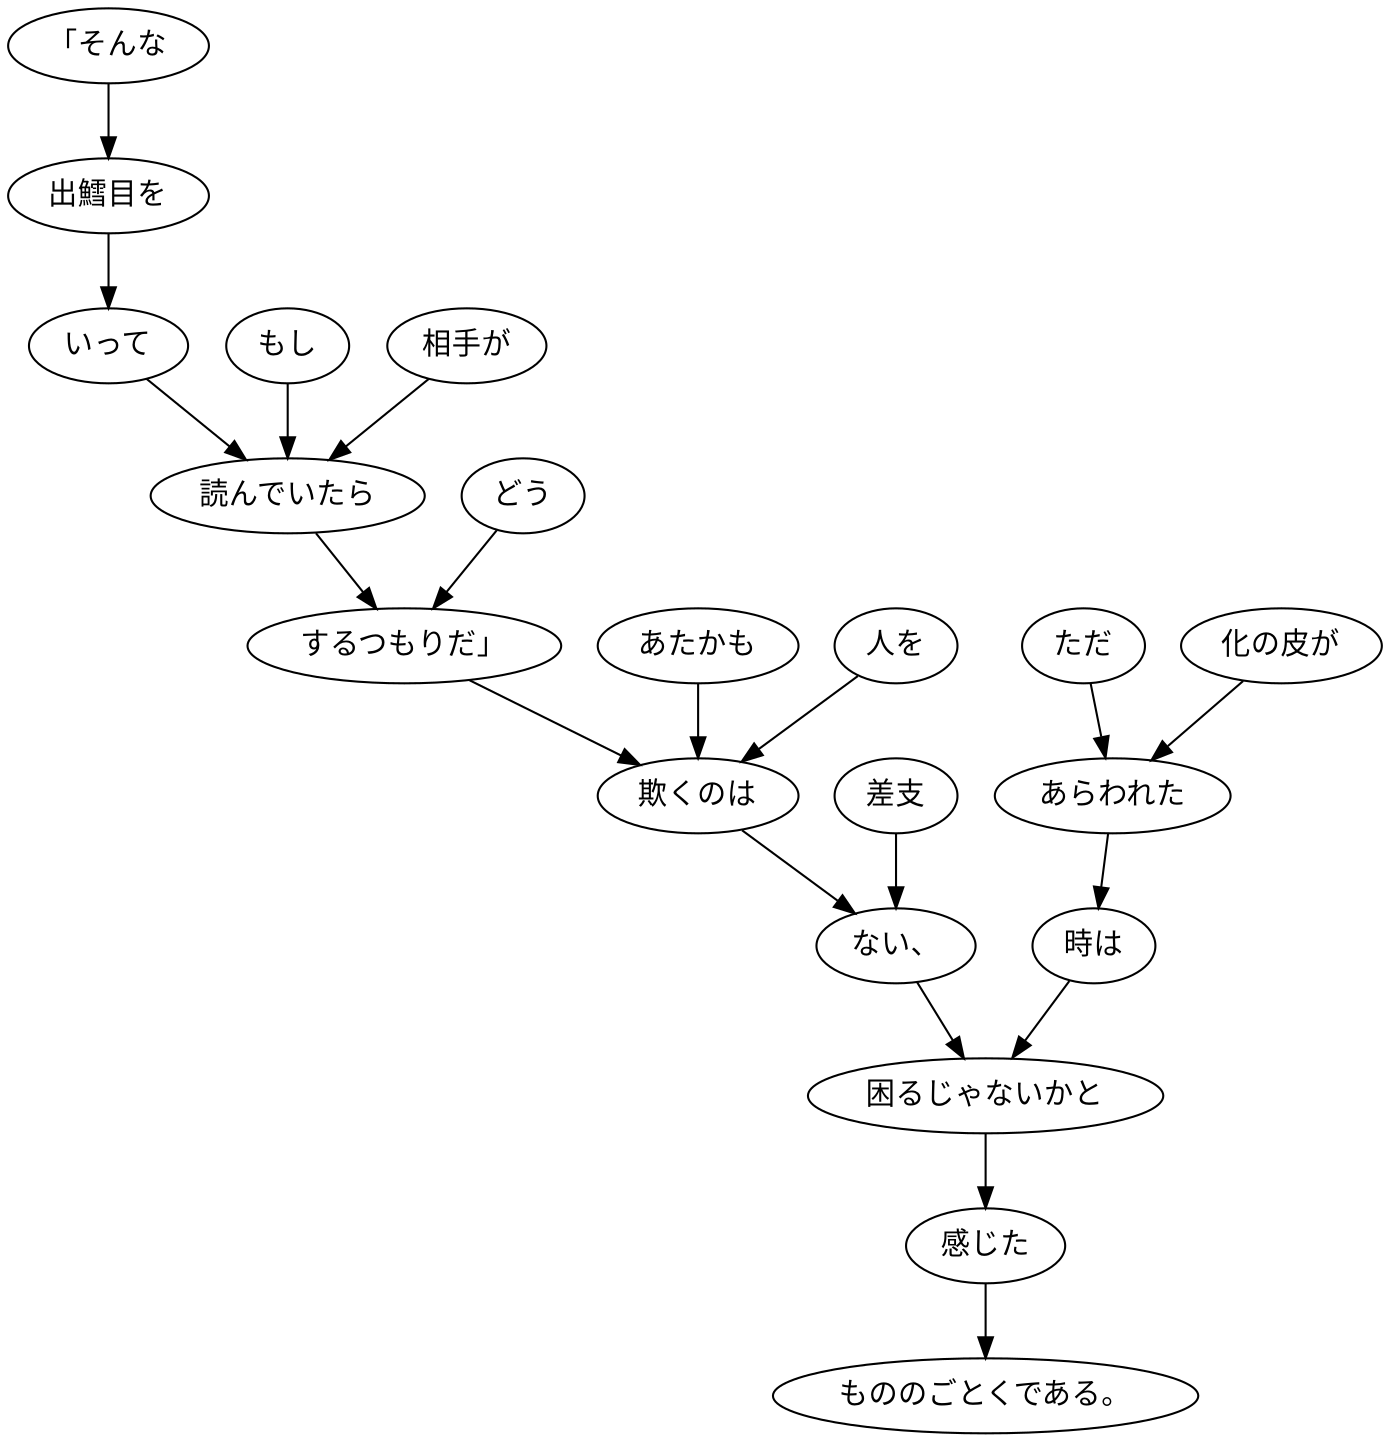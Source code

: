 digraph graph310 {
	node0 [label="「そんな"];
	node1 [label="出鱈目を"];
	node2 [label="いって"];
	node3 [label="もし"];
	node4 [label="相手が"];
	node5 [label="読んでいたら"];
	node6 [label="どう"];
	node7 [label="するつもりだ」"];
	node8 [label="あたかも"];
	node9 [label="人を"];
	node10 [label="欺くのは"];
	node11 [label="差支"];
	node12 [label="ない、"];
	node13 [label="ただ"];
	node14 [label="化の皮が"];
	node15 [label="あらわれた"];
	node16 [label="時は"];
	node17 [label="困るじゃないかと"];
	node18 [label="感じた"];
	node19 [label="もののごとくである。"];
	node0 -> node1;
	node1 -> node2;
	node2 -> node5;
	node3 -> node5;
	node4 -> node5;
	node5 -> node7;
	node6 -> node7;
	node7 -> node10;
	node8 -> node10;
	node9 -> node10;
	node10 -> node12;
	node11 -> node12;
	node12 -> node17;
	node13 -> node15;
	node14 -> node15;
	node15 -> node16;
	node16 -> node17;
	node17 -> node18;
	node18 -> node19;
}
